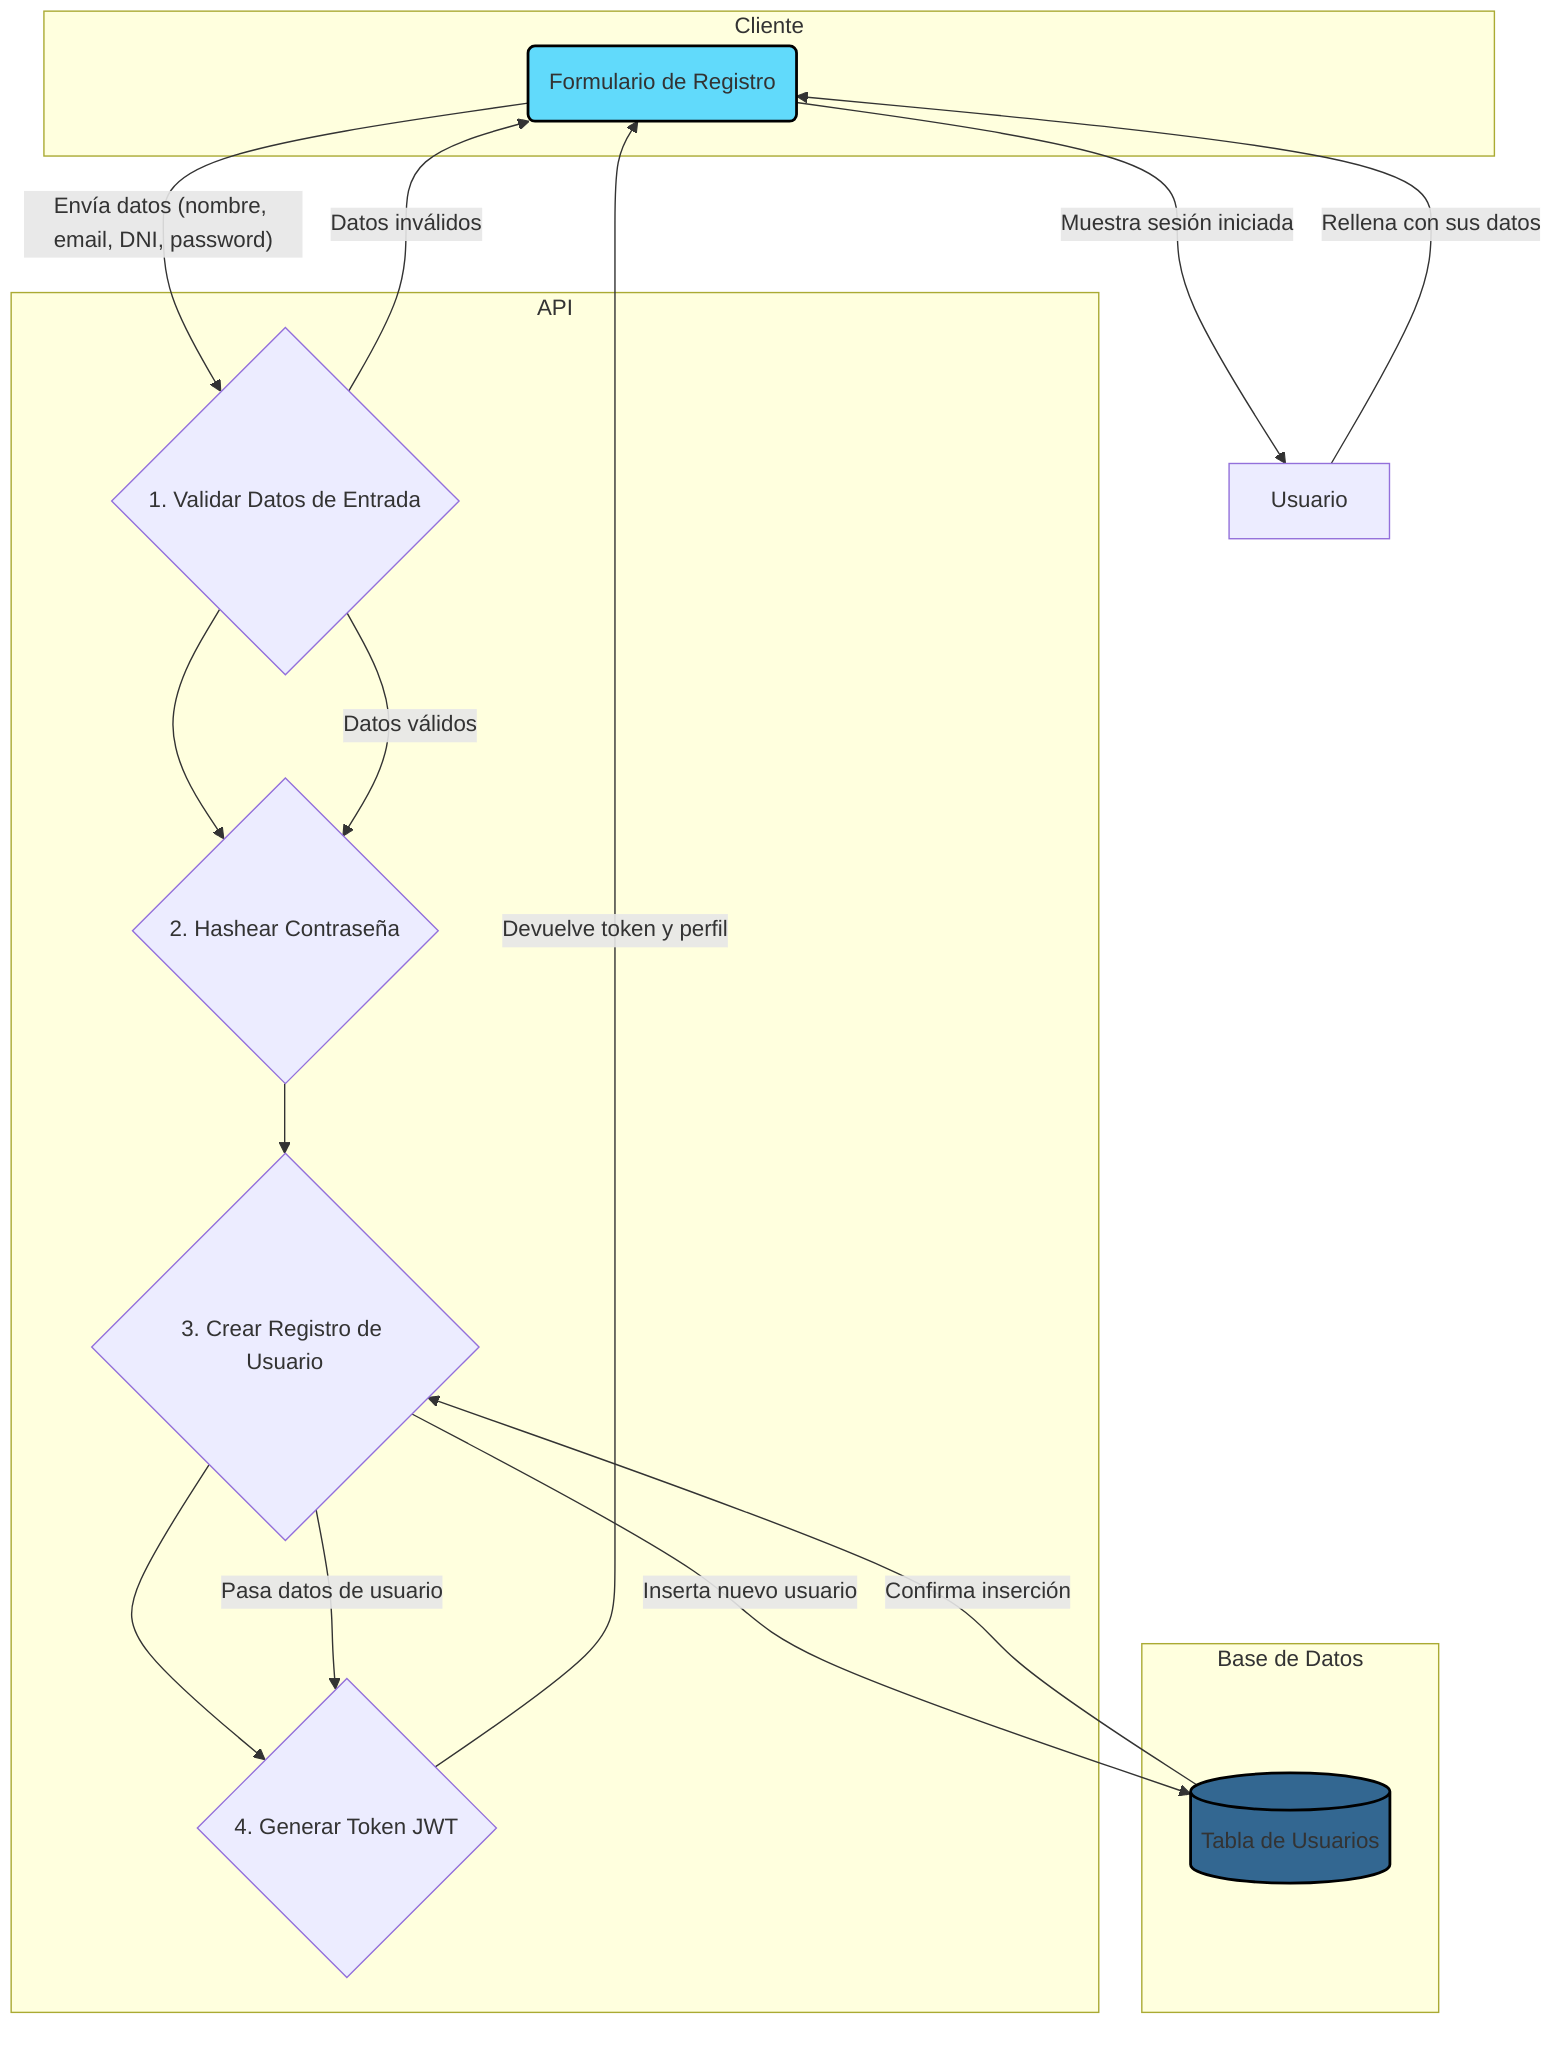 graph TD
  subgraph Cliente
      A(Formulario de Registro)
  end

  subgraph API
      B{1. Validar Datos de Entrada} --> C{2. Hashear Contraseña};
      C --> D{3. Crear Registro de Usuario};
      D --> E{4. Generar Token JWT};
  end

  subgraph Base de Datos
      F[(Tabla de Usuarios)]
  end

  Usuario -- Rellena con sus datos --> A;
  A -- Envía datos (nombre, email, DNI, password) --> B;
  B -- Datos inválidos --> A;
  B -- Datos válidos --> C;
  D -- Inserta nuevo usuario --> F;
  F -- Confirma inserción --> D;
  D -- Pasa datos de usuario --> E;
  E -- Devuelve token y perfil --> A;
  A -- Muestra sesión iniciada --> Usuario;

  style A fill:#61DAFB,stroke:#000,stroke-width:2px
  style F fill:#336791,stroke:#000,stroke-width:2px